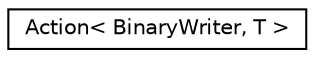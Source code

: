 digraph "Graphical Class Hierarchy"
{
 // LATEX_PDF_SIZE
  edge [fontname="Helvetica",fontsize="10",labelfontname="Helvetica",labelfontsize="10"];
  node [fontname="Helvetica",fontsize="10",shape=record];
  rankdir="LR";
  Node0 [label="Action\< BinaryWriter, T \>",height=0.2,width=0.4,color="black", fillcolor="white", style="filled",URL="$class_action_3_01_binary_writer_00_01_t_01_4.html",tooltip=" "];
}

